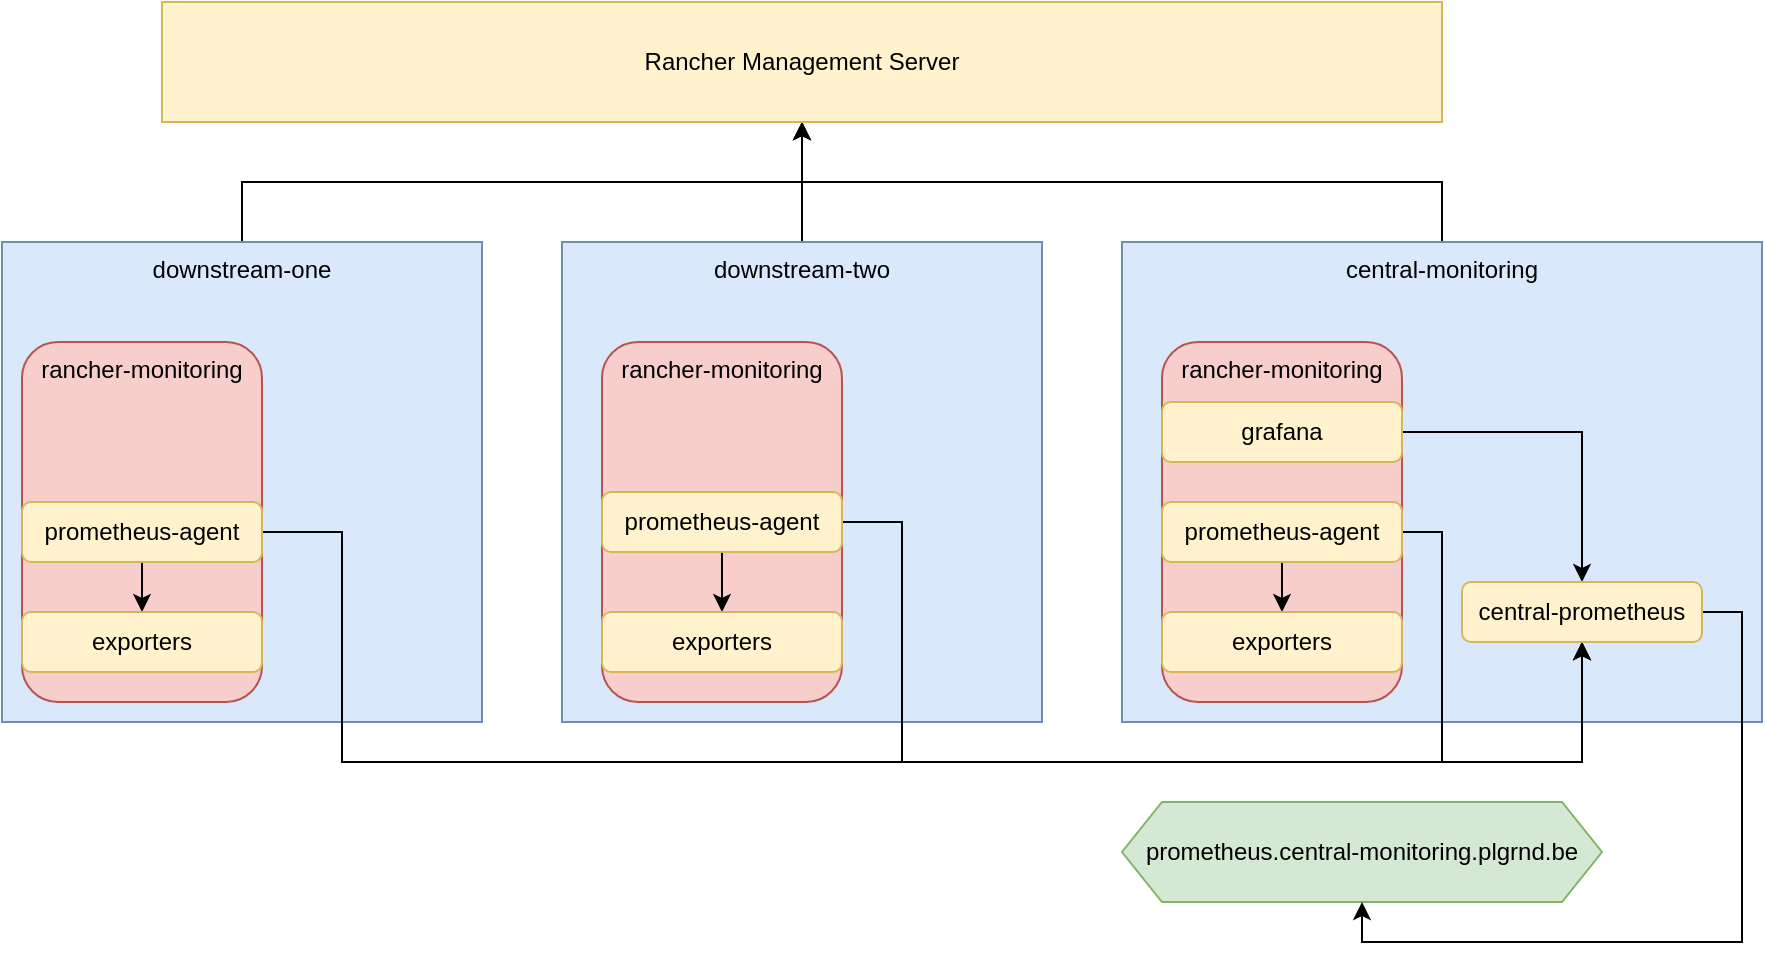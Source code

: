 <mxfile version="21.2.8" type="device">
  <diagram id="gJoZOTBJY_H68CFcFgAY" name="Seite-1">
    <mxGraphModel dx="1546" dy="894" grid="1" gridSize="10" guides="1" tooltips="1" connect="1" arrows="1" fold="1" page="1" pageScale="1" pageWidth="827" pageHeight="1169" math="0" shadow="0">
      <root>
        <mxCell id="0" />
        <mxCell id="1" parent="0" />
        <mxCell id="v3cqLoRxZOtBqyNBJ0l4-31" style="edgeStyle=orthogonalEdgeStyle;rounded=0;orthogonalLoop=1;jettySize=auto;html=1;exitX=0.5;exitY=0;exitDx=0;exitDy=0;entryX=0.5;entryY=1;entryDx=0;entryDy=0;" parent="1" source="v3cqLoRxZOtBqyNBJ0l4-1" target="v3cqLoRxZOtBqyNBJ0l4-30" edge="1">
          <mxGeometry relative="1" as="geometry" />
        </mxCell>
        <mxCell id="v3cqLoRxZOtBqyNBJ0l4-1" value="downstream-one" style="whiteSpace=wrap;html=1;aspect=fixed;verticalAlign=top;fillColor=#dae8fc;strokeColor=#6c8ebf;" parent="1" vertex="1">
          <mxGeometry x="40" y="400" width="240" height="240" as="geometry" />
        </mxCell>
        <mxCell id="v3cqLoRxZOtBqyNBJ0l4-32" style="edgeStyle=orthogonalEdgeStyle;rounded=0;orthogonalLoop=1;jettySize=auto;html=1;exitX=0.5;exitY=0;exitDx=0;exitDy=0;entryX=0.5;entryY=1;entryDx=0;entryDy=0;" parent="1" source="v3cqLoRxZOtBqyNBJ0l4-4" target="v3cqLoRxZOtBqyNBJ0l4-30" edge="1">
          <mxGeometry relative="1" as="geometry">
            <mxPoint x="420" y="340" as="targetPoint" />
          </mxGeometry>
        </mxCell>
        <mxCell id="v3cqLoRxZOtBqyNBJ0l4-4" value="downstream-two" style="whiteSpace=wrap;html=1;aspect=fixed;verticalAlign=top;fillColor=#dae8fc;strokeColor=#6c8ebf;" parent="1" vertex="1">
          <mxGeometry x="320" y="400" width="240" height="240" as="geometry" />
        </mxCell>
        <mxCell id="v3cqLoRxZOtBqyNBJ0l4-33" style="edgeStyle=orthogonalEdgeStyle;rounded=0;orthogonalLoop=1;jettySize=auto;html=1;exitX=0.5;exitY=0;exitDx=0;exitDy=0;entryX=0.5;entryY=1;entryDx=0;entryDy=0;" parent="1" source="v3cqLoRxZOtBqyNBJ0l4-5" target="v3cqLoRxZOtBqyNBJ0l4-30" edge="1">
          <mxGeometry relative="1" as="geometry">
            <mxPoint x="420" y="340" as="targetPoint" />
          </mxGeometry>
        </mxCell>
        <mxCell id="v3cqLoRxZOtBqyNBJ0l4-5" value="central-monitoring" style="whiteSpace=wrap;html=1;verticalAlign=top;fillColor=#dae8fc;strokeColor=#6c8ebf;" parent="1" vertex="1">
          <mxGeometry x="600" y="400" width="320" height="240" as="geometry" />
        </mxCell>
        <mxCell id="v3cqLoRxZOtBqyNBJ0l4-6" value="rancher-monitoring" style="rounded=1;whiteSpace=wrap;html=1;verticalAlign=top;fillColor=#f8cecc;strokeColor=#b85450;" parent="1" vertex="1">
          <mxGeometry x="50" y="450" width="120" height="180" as="geometry" />
        </mxCell>
        <mxCell id="v3cqLoRxZOtBqyNBJ0l4-7" value="rancher-monitoring" style="rounded=1;whiteSpace=wrap;html=1;verticalAlign=top;fillColor=#f8cecc;strokeColor=#b85450;" parent="1" vertex="1">
          <mxGeometry x="340" y="450" width="120" height="180" as="geometry" />
        </mxCell>
        <mxCell id="v3cqLoRxZOtBqyNBJ0l4-8" value="rancher-monitoring" style="rounded=1;whiteSpace=wrap;html=1;verticalAlign=top;fillColor=#f8cecc;strokeColor=#b85450;" parent="1" vertex="1">
          <mxGeometry x="620" y="450" width="120" height="180" as="geometry" />
        </mxCell>
        <mxCell id="v3cqLoRxZOtBqyNBJ0l4-22" style="edgeStyle=orthogonalEdgeStyle;rounded=0;orthogonalLoop=1;jettySize=auto;html=1;exitX=0.5;exitY=1;exitDx=0;exitDy=0;entryX=0.5;entryY=0;entryDx=0;entryDy=0;" parent="1" source="v3cqLoRxZOtBqyNBJ0l4-9" target="v3cqLoRxZOtBqyNBJ0l4-21" edge="1">
          <mxGeometry relative="1" as="geometry" />
        </mxCell>
        <mxCell id="fyMpxI4eI4SDVQOkTCMl-4" style="edgeStyle=orthogonalEdgeStyle;rounded=0;orthogonalLoop=1;jettySize=auto;html=1;" edge="1" parent="1" source="v3cqLoRxZOtBqyNBJ0l4-9">
          <mxGeometry relative="1" as="geometry">
            <mxPoint x="830" y="600" as="targetPoint" />
            <Array as="points">
              <mxPoint x="210" y="545" />
              <mxPoint x="210" y="660" />
              <mxPoint x="830" y="660" />
            </Array>
          </mxGeometry>
        </mxCell>
        <mxCell id="v3cqLoRxZOtBqyNBJ0l4-9" value="prometheus-agent" style="rounded=1;whiteSpace=wrap;html=1;fillColor=#fff2cc;strokeColor=#d6b656;" parent="1" vertex="1">
          <mxGeometry x="50" y="530" width="120" height="30" as="geometry" />
        </mxCell>
        <mxCell id="v3cqLoRxZOtBqyNBJ0l4-23" style="edgeStyle=orthogonalEdgeStyle;rounded=0;orthogonalLoop=1;jettySize=auto;html=1;exitX=0.5;exitY=1;exitDx=0;exitDy=0;entryX=0.5;entryY=0;entryDx=0;entryDy=0;" parent="1" source="v3cqLoRxZOtBqyNBJ0l4-10" target="v3cqLoRxZOtBqyNBJ0l4-20" edge="1">
          <mxGeometry relative="1" as="geometry" />
        </mxCell>
        <mxCell id="fyMpxI4eI4SDVQOkTCMl-2" style="edgeStyle=orthogonalEdgeStyle;rounded=0;orthogonalLoop=1;jettySize=auto;html=1;entryX=0.5;entryY=1;entryDx=0;entryDy=0;" edge="1" parent="1" source="v3cqLoRxZOtBqyNBJ0l4-10" target="v3cqLoRxZOtBqyNBJ0l4-18">
          <mxGeometry relative="1" as="geometry">
            <Array as="points">
              <mxPoint x="490" y="540" />
              <mxPoint x="490" y="660" />
              <mxPoint x="830" y="660" />
            </Array>
          </mxGeometry>
        </mxCell>
        <mxCell id="v3cqLoRxZOtBqyNBJ0l4-10" value="prometheus-agent" style="rounded=1;whiteSpace=wrap;html=1;fillColor=#fff2cc;strokeColor=#d6b656;" parent="1" vertex="1">
          <mxGeometry x="340" y="525" width="120" height="30" as="geometry" />
        </mxCell>
        <mxCell id="v3cqLoRxZOtBqyNBJ0l4-24" style="edgeStyle=orthogonalEdgeStyle;rounded=0;orthogonalLoop=1;jettySize=auto;html=1;exitX=0.5;exitY=1;exitDx=0;exitDy=0;entryX=0.5;entryY=0;entryDx=0;entryDy=0;" parent="1" source="v3cqLoRxZOtBqyNBJ0l4-11" target="v3cqLoRxZOtBqyNBJ0l4-19" edge="1">
          <mxGeometry relative="1" as="geometry" />
        </mxCell>
        <mxCell id="fyMpxI4eI4SDVQOkTCMl-1" style="edgeStyle=orthogonalEdgeStyle;rounded=0;orthogonalLoop=1;jettySize=auto;html=1;entryX=0.5;entryY=1;entryDx=0;entryDy=0;" edge="1" parent="1" source="v3cqLoRxZOtBqyNBJ0l4-11" target="v3cqLoRxZOtBqyNBJ0l4-18">
          <mxGeometry relative="1" as="geometry">
            <Array as="points">
              <mxPoint x="760" y="545" />
              <mxPoint x="760" y="660" />
              <mxPoint x="830" y="660" />
            </Array>
          </mxGeometry>
        </mxCell>
        <mxCell id="v3cqLoRxZOtBqyNBJ0l4-11" value="prometheus-agent" style="rounded=1;whiteSpace=wrap;html=1;fillColor=#fff2cc;strokeColor=#d6b656;" parent="1" vertex="1">
          <mxGeometry x="620" y="530" width="120" height="30" as="geometry" />
        </mxCell>
        <mxCell id="v3cqLoRxZOtBqyNBJ0l4-29" style="edgeStyle=orthogonalEdgeStyle;rounded=0;orthogonalLoop=1;jettySize=auto;html=1;exitX=1;exitY=0.5;exitDx=0;exitDy=0;entryX=0.5;entryY=0;entryDx=0;entryDy=0;" parent="1" source="v3cqLoRxZOtBqyNBJ0l4-12" target="v3cqLoRxZOtBqyNBJ0l4-18" edge="1">
          <mxGeometry relative="1" as="geometry" />
        </mxCell>
        <mxCell id="v3cqLoRxZOtBqyNBJ0l4-12" value="grafana" style="rounded=1;whiteSpace=wrap;html=1;fillColor=#fff2cc;strokeColor=#d6b656;" parent="1" vertex="1">
          <mxGeometry x="620" y="480" width="120" height="30" as="geometry" />
        </mxCell>
        <mxCell id="v3cqLoRxZOtBqyNBJ0l4-17" value="prometheus.central-monitoring.plgrnd.be" style="shape=hexagon;perimeter=hexagonPerimeter2;whiteSpace=wrap;html=1;fixedSize=1;fillColor=#d5e8d4;strokeColor=#82b366;" parent="1" vertex="1">
          <mxGeometry x="600" y="680" width="240" height="50" as="geometry" />
        </mxCell>
        <mxCell id="v3cqLoRxZOtBqyNBJ0l4-40" style="edgeStyle=orthogonalEdgeStyle;rounded=0;orthogonalLoop=1;jettySize=auto;html=1;exitX=1;exitY=0.5;exitDx=0;exitDy=0;entryX=0.5;entryY=1;entryDx=0;entryDy=0;" parent="1" source="v3cqLoRxZOtBqyNBJ0l4-18" target="v3cqLoRxZOtBqyNBJ0l4-17" edge="1">
          <mxGeometry relative="1" as="geometry" />
        </mxCell>
        <mxCell id="v3cqLoRxZOtBqyNBJ0l4-18" value="central-prometheus" style="rounded=1;whiteSpace=wrap;html=1;fillColor=#fff2cc;strokeColor=#d6b656;" parent="1" vertex="1">
          <mxGeometry x="770" y="570" width="120" height="30" as="geometry" />
        </mxCell>
        <mxCell id="v3cqLoRxZOtBqyNBJ0l4-19" value="exporters" style="rounded=1;whiteSpace=wrap;html=1;fillColor=#fff2cc;strokeColor=#d6b656;" parent="1" vertex="1">
          <mxGeometry x="620" y="585" width="120" height="30" as="geometry" />
        </mxCell>
        <mxCell id="v3cqLoRxZOtBqyNBJ0l4-20" value="exporters" style="rounded=1;whiteSpace=wrap;html=1;fillColor=#fff2cc;strokeColor=#d6b656;" parent="1" vertex="1">
          <mxGeometry x="340" y="585" width="120" height="30" as="geometry" />
        </mxCell>
        <mxCell id="v3cqLoRxZOtBqyNBJ0l4-21" value="exporters" style="rounded=1;whiteSpace=wrap;html=1;fillColor=#fff2cc;strokeColor=#d6b656;" parent="1" vertex="1">
          <mxGeometry x="50" y="585" width="120" height="30" as="geometry" />
        </mxCell>
        <mxCell id="v3cqLoRxZOtBqyNBJ0l4-30" value="Rancher Management Server" style="rounded=0;whiteSpace=wrap;html=1;fillColor=#fff2cc;strokeColor=#d6b656;" parent="1" vertex="1">
          <mxGeometry x="120" y="280" width="640" height="60" as="geometry" />
        </mxCell>
      </root>
    </mxGraphModel>
  </diagram>
</mxfile>
